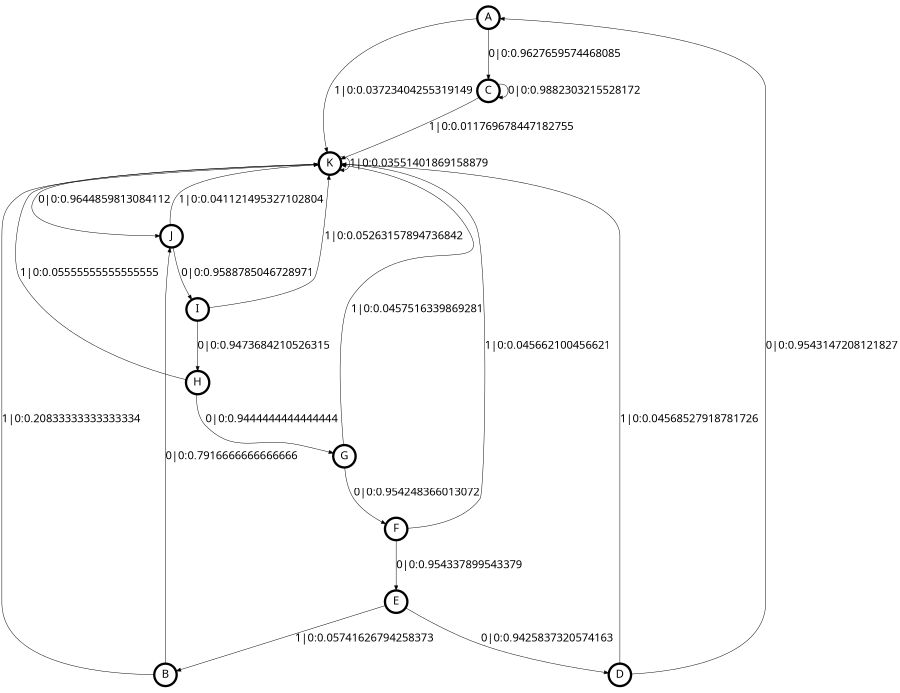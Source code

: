 digraph  {
size = "6,8.5";
ratio = "fill";
node
[shape = circle];
node [fontsize = 24];
node [penwidth = 5];
edge [fontsize = 24];
node [fontname = "CMU Serif Roman"];
graph [fontname = "CMU Serif Roman"];
edge [fontname = "CMU Serif Roman"];
A -> C [label = "0|0:0.9627659574468085\l"];
A -> K [label = "1|0:0.03723404255319149\l"];
B -> J [label = "0|0:0.7916666666666666\l"];
B -> K [label = "1|0:0.20833333333333334\l"];
C -> C [label = "0|0:0.9882303215528172\l"];
C -> K [label = "1|0:0.011769678447182755\l"];
D -> A [label = "0|0:0.9543147208121827\l"];
D -> K [label = "1|0:0.04568527918781726\l"];
E -> B [label = "1|0:0.05741626794258373\l"];
E -> D [label = "0|0:0.9425837320574163\l"];
F -> E [label = "0|0:0.954337899543379\l"];
F -> K [label = "1|0:0.045662100456621\l"];
G -> F [label = "0|0:0.954248366013072\l"];
G -> K [label = "1|0:0.0457516339869281\l"];
H -> G [label = "0|0:0.9444444444444444\l"];
H -> K [label = "1|0:0.05555555555555555\l"];
I -> H [label = "0|0:0.9473684210526315\l"];
I -> K [label = "1|0:0.05263157894736842\l"];
J -> I [label = "0|0:0.9588785046728971\l"];
J -> K [label = "1|0:0.041121495327102804\l"];
K -> J [label = "0|0:0.9644859813084112\l"];
K -> K [label = "1|0:0.03551401869158879\l"];
}